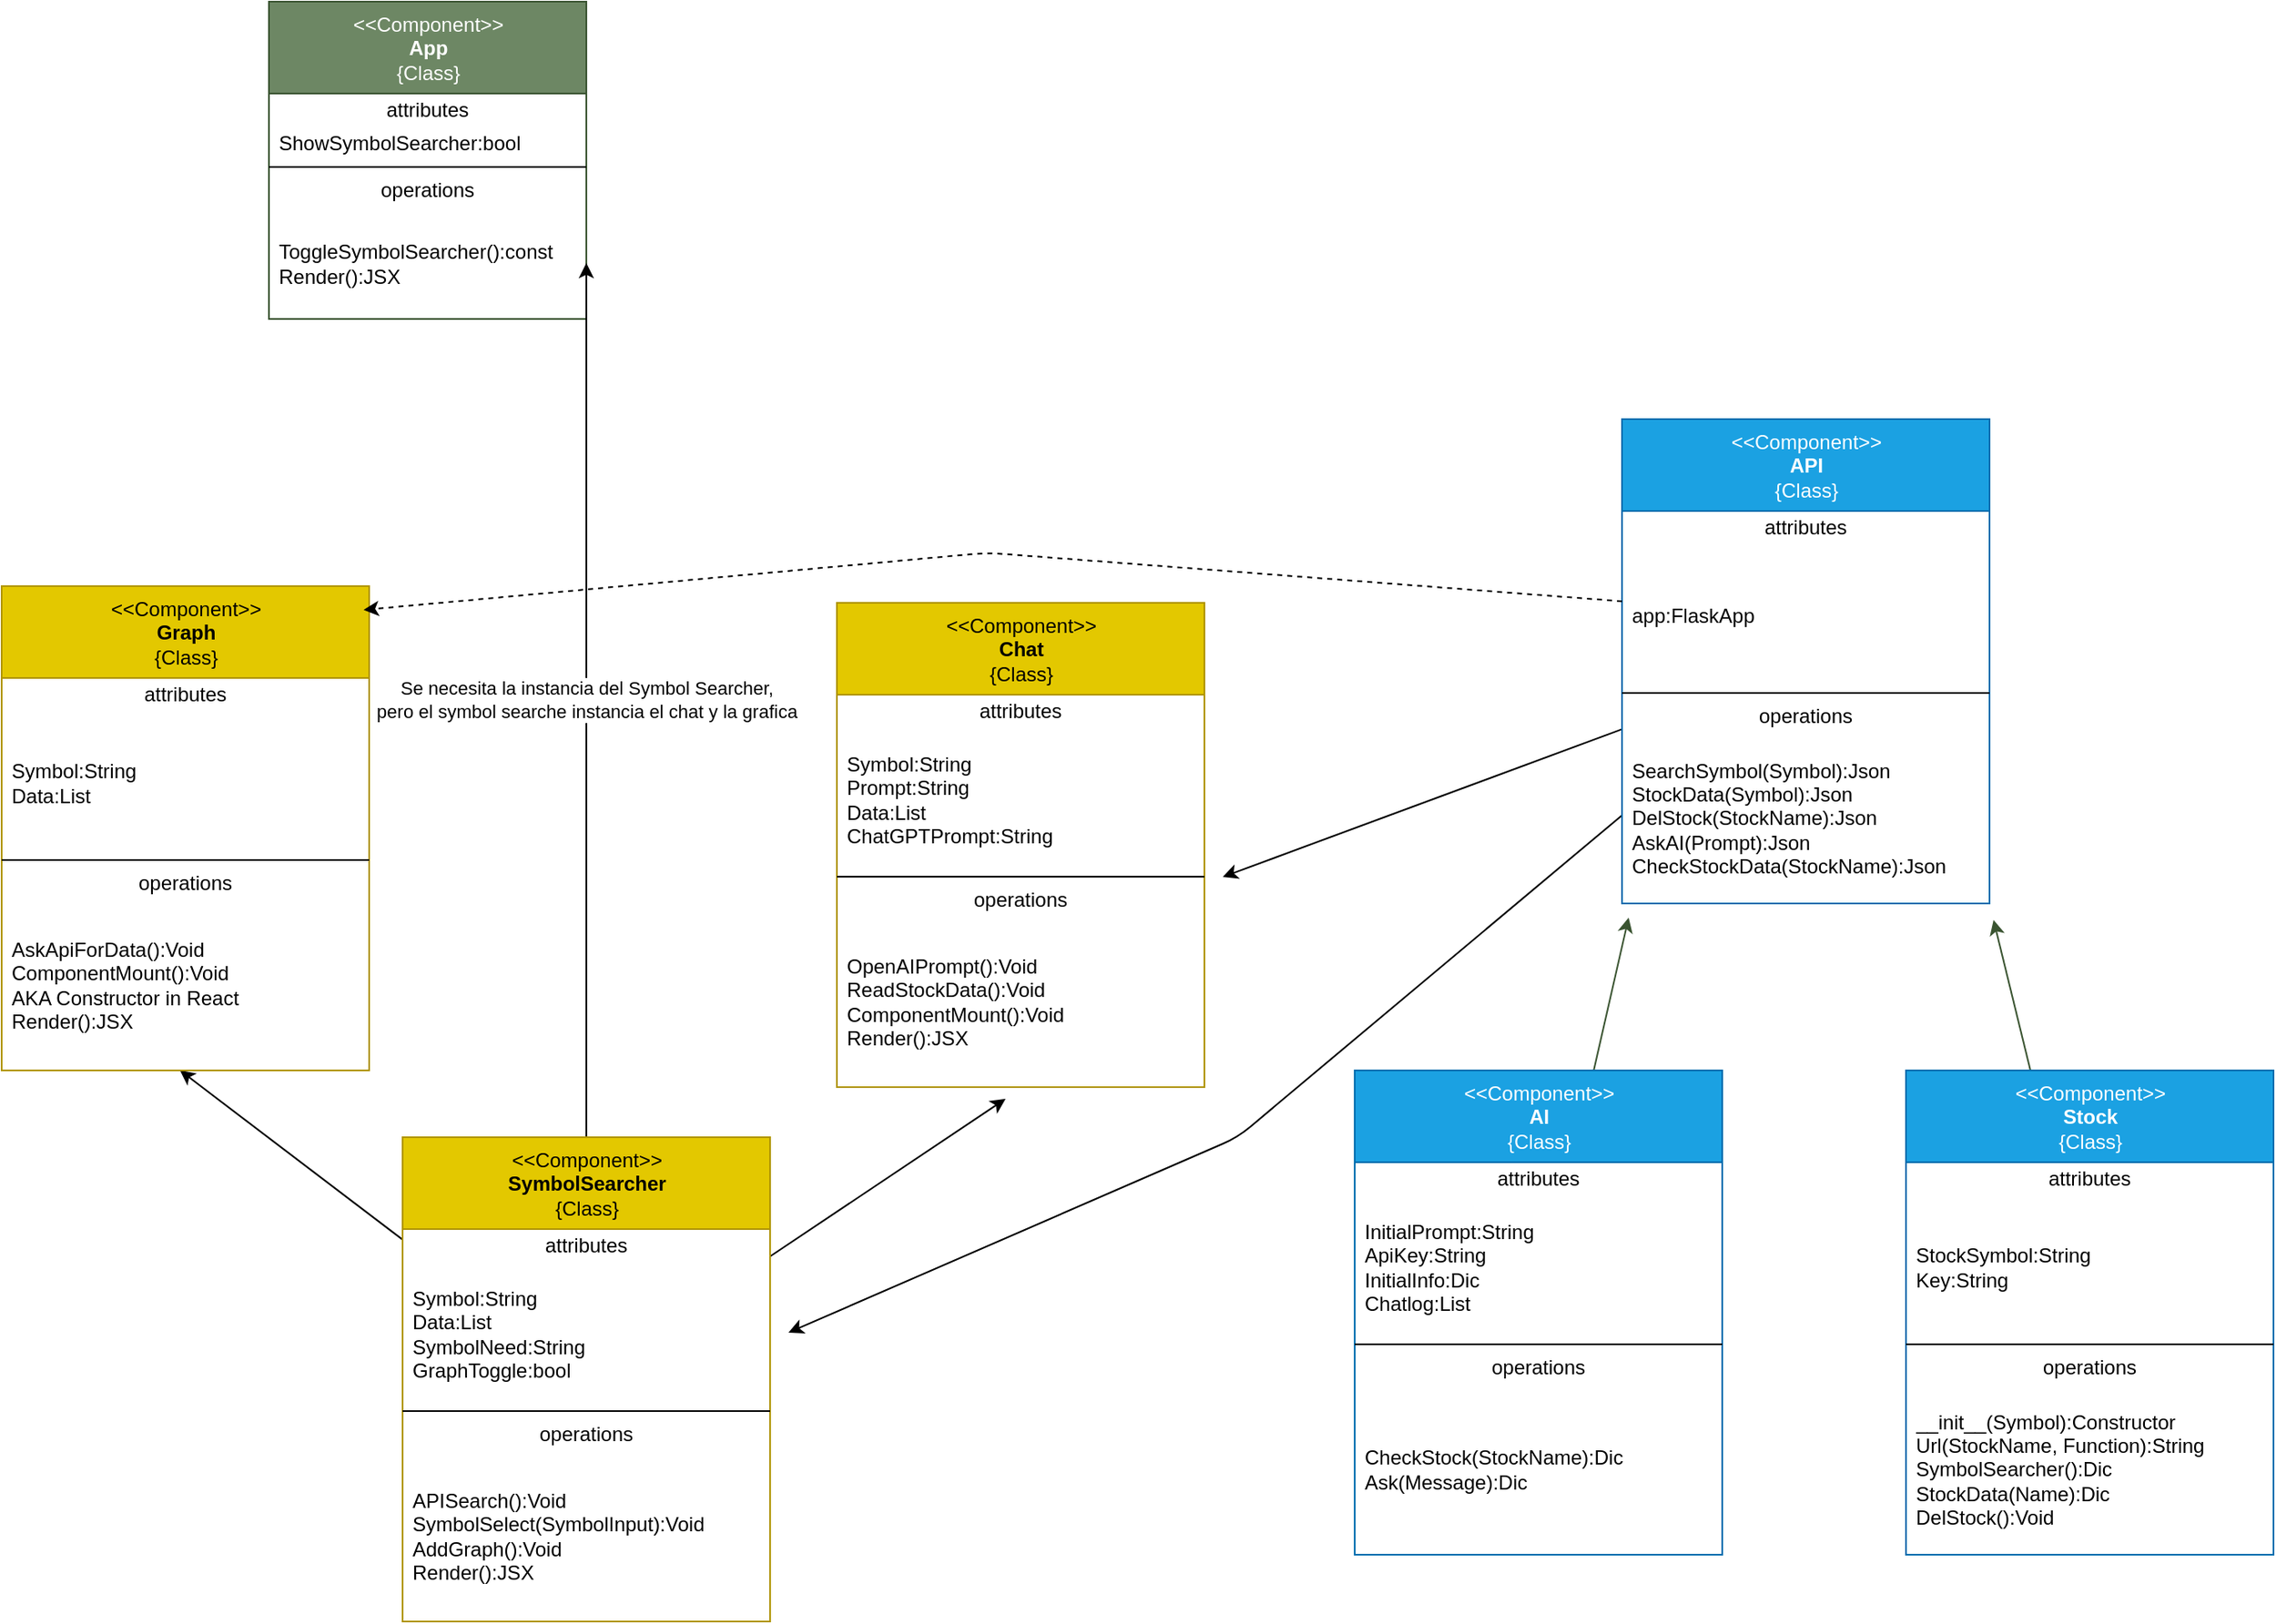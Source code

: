 <mxfile>
    <diagram id="53jAyQgJNuUiN1lp3hTg" name="Page-1">
        <mxGraphModel dx="1689" dy="1113" grid="1" gridSize="10" guides="1" tooltips="1" connect="1" arrows="1" fold="1" page="1" pageScale="1" pageWidth="850" pageHeight="1100" math="0" shadow="0">
            <root>
                <mxCell id="0"/>
                <mxCell id="1" parent="0"/>
                <mxCell id="2" value="&amp;lt;&amp;lt;Component&amp;gt;&amp;gt;&lt;br&gt;&lt;b&gt;App&lt;br&gt;&lt;/b&gt;{Class}" style="swimlane;fontStyle=0;align=center;verticalAlign=top;childLayout=stackLayout;horizontal=1;startSize=55;horizontalStack=0;resizeParent=1;resizeParentMax=0;resizeLast=0;collapsible=0;marginBottom=0;html=1;fillColor=#6d8764;fontColor=#ffffff;strokeColor=#3A5431;" parent="1" vertex="1">
                    <mxGeometry x="200" y="80" width="190" height="190" as="geometry"/>
                </mxCell>
                <mxCell id="3" value="attributes" style="text;html=1;strokeColor=none;fillColor=none;align=center;verticalAlign=middle;spacingLeft=4;spacingRight=4;overflow=hidden;rotatable=0;points=[[0,0.5],[1,0.5]];portConstraint=eastwest;" parent="2" vertex="1">
                    <mxGeometry y="55" width="190" height="20" as="geometry"/>
                </mxCell>
                <mxCell id="4" value="ShowSymbolSearcher:bool" style="text;html=1;strokeColor=none;fillColor=none;align=left;verticalAlign=middle;spacingLeft=4;spacingRight=4;overflow=hidden;rotatable=0;points=[[0,0.5],[1,0.5]];portConstraint=eastwest;" parent="2" vertex="1">
                    <mxGeometry y="75" width="190" height="20" as="geometry"/>
                </mxCell>
                <mxCell id="7" value="" style="line;strokeWidth=1;fillColor=none;align=left;verticalAlign=middle;spacingTop=-1;spacingLeft=3;spacingRight=3;rotatable=0;labelPosition=right;points=[];portConstraint=eastwest;" parent="2" vertex="1">
                    <mxGeometry y="95" width="190" height="8" as="geometry"/>
                </mxCell>
                <mxCell id="8" value="operations" style="text;html=1;strokeColor=none;fillColor=none;align=center;verticalAlign=middle;spacingLeft=4;spacingRight=4;overflow=hidden;rotatable=0;points=[[0,0.5],[1,0.5]];portConstraint=eastwest;" parent="2" vertex="1">
                    <mxGeometry y="103" width="190" height="20" as="geometry"/>
                </mxCell>
                <mxCell id="9" value="ToggleSymbolSearcher():const&lt;br&gt;Render():JSX" style="text;html=1;strokeColor=none;fillColor=none;align=left;verticalAlign=middle;spacingLeft=4;spacingRight=4;overflow=hidden;rotatable=0;points=[[0,0.5],[1,0.5]];portConstraint=eastwest;" parent="2" vertex="1">
                    <mxGeometry y="123" width="190" height="67" as="geometry"/>
                </mxCell>
                <mxCell id="65" style="edgeStyle=none;html=1;entryX=0.485;entryY=0.999;entryDx=0;entryDy=0;entryPerimeter=0;" edge="1" parent="1" source="10" target="31">
                    <mxGeometry relative="1" as="geometry"/>
                </mxCell>
                <mxCell id="66" style="edgeStyle=none;html=1;entryX=0.459;entryY=1.069;entryDx=0;entryDy=0;entryPerimeter=0;" edge="1" parent="1" source="10" target="24">
                    <mxGeometry relative="1" as="geometry"/>
                </mxCell>
                <mxCell id="67" value="Se necesita la instancia del Symbol Searcher,&lt;br&gt;pero el symbol searche instancia el chat y la grafica" style="edgeStyle=none;html=1;entryX=1;entryY=0.5;entryDx=0;entryDy=0;" edge="1" parent="1" source="10" target="9">
                    <mxGeometry relative="1" as="geometry"/>
                </mxCell>
                <mxCell id="10" value="&amp;lt;&amp;lt;Component&amp;gt;&amp;gt;&lt;br&gt;&lt;b&gt;SymbolSearcher&lt;/b&gt;&lt;br&gt;{Class}" style="swimlane;fontStyle=0;align=center;verticalAlign=top;childLayout=stackLayout;horizontal=1;startSize=55;horizontalStack=0;resizeParent=1;resizeParentMax=0;resizeLast=0;collapsible=0;marginBottom=0;html=1;fillColor=#e3c800;fontColor=#000000;strokeColor=#B09500;" parent="1" vertex="1">
                    <mxGeometry x="280" y="760" width="220" height="290" as="geometry"/>
                </mxCell>
                <mxCell id="11" value="attributes" style="text;html=1;strokeColor=none;fillColor=none;align=center;verticalAlign=middle;spacingLeft=4;spacingRight=4;overflow=hidden;rotatable=0;points=[[0,0.5],[1,0.5]];portConstraint=eastwest;" parent="10" vertex="1">
                    <mxGeometry y="55" width="220" height="20" as="geometry"/>
                </mxCell>
                <mxCell id="12" value="Symbol:String&lt;br&gt;Data:List&lt;br&gt;SymbolNeed:String&lt;br&gt;GraphToggle:bool" style="text;html=1;strokeColor=none;fillColor=none;align=left;verticalAlign=middle;spacingLeft=4;spacingRight=4;overflow=hidden;rotatable=0;points=[[0,0.5],[1,0.5]];portConstraint=eastwest;" parent="10" vertex="1">
                    <mxGeometry y="75" width="220" height="85" as="geometry"/>
                </mxCell>
                <mxCell id="15" value="" style="line;strokeWidth=1;fillColor=none;align=left;verticalAlign=middle;spacingTop=-1;spacingLeft=3;spacingRight=3;rotatable=0;labelPosition=right;points=[];portConstraint=eastwest;" parent="10" vertex="1">
                    <mxGeometry y="160" width="220" height="8" as="geometry"/>
                </mxCell>
                <mxCell id="16" value="operations" style="text;html=1;strokeColor=none;fillColor=none;align=center;verticalAlign=middle;spacingLeft=4;spacingRight=4;overflow=hidden;rotatable=0;points=[[0,0.5],[1,0.5]];portConstraint=eastwest;" parent="10" vertex="1">
                    <mxGeometry y="168" width="220" height="20" as="geometry"/>
                </mxCell>
                <mxCell id="17" value="APISearch():Void&lt;br&gt;SymbolSelect(SymbolInput):Void&lt;br&gt;AddGraph():Void&amp;nbsp;&lt;br&gt;Render():JSX" style="text;html=1;strokeColor=none;fillColor=none;align=left;verticalAlign=middle;spacingLeft=4;spacingRight=4;overflow=hidden;rotatable=0;points=[[0,0.5],[1,0.5]];portConstraint=eastwest;" parent="10" vertex="1">
                    <mxGeometry y="188" width="220" height="102" as="geometry"/>
                </mxCell>
                <mxCell id="19" value="&amp;lt;&amp;lt;Component&amp;gt;&amp;gt;&lt;br&gt;&lt;b&gt;Chat&lt;/b&gt;&lt;br&gt;{Class}" style="swimlane;fontStyle=0;align=center;verticalAlign=top;childLayout=stackLayout;horizontal=1;startSize=55;horizontalStack=0;resizeParent=1;resizeParentMax=0;resizeLast=0;collapsible=0;marginBottom=0;html=1;fillColor=#e3c800;fontColor=#000000;strokeColor=#B09500;" parent="1" vertex="1">
                    <mxGeometry x="540" y="440" width="220" height="290" as="geometry"/>
                </mxCell>
                <mxCell id="20" value="attributes" style="text;html=1;strokeColor=none;fillColor=none;align=center;verticalAlign=middle;spacingLeft=4;spacingRight=4;overflow=hidden;rotatable=0;points=[[0,0.5],[1,0.5]];portConstraint=eastwest;" parent="19" vertex="1">
                    <mxGeometry y="55" width="220" height="20" as="geometry"/>
                </mxCell>
                <mxCell id="21" value="Symbol:String&lt;br&gt;Prompt:String&lt;br&gt;Data:List&lt;br&gt;ChatGPTPrompt:String" style="text;html=1;strokeColor=none;fillColor=none;align=left;verticalAlign=middle;spacingLeft=4;spacingRight=4;overflow=hidden;rotatable=0;points=[[0,0.5],[1,0.5]];portConstraint=eastwest;" parent="19" vertex="1">
                    <mxGeometry y="75" width="220" height="85" as="geometry"/>
                </mxCell>
                <mxCell id="22" value="" style="line;strokeWidth=1;fillColor=none;align=left;verticalAlign=middle;spacingTop=-1;spacingLeft=3;spacingRight=3;rotatable=0;labelPosition=right;points=[];portConstraint=eastwest;" parent="19" vertex="1">
                    <mxGeometry y="160" width="220" height="8" as="geometry"/>
                </mxCell>
                <mxCell id="23" value="operations" style="text;html=1;strokeColor=none;fillColor=none;align=center;verticalAlign=middle;spacingLeft=4;spacingRight=4;overflow=hidden;rotatable=0;points=[[0,0.5],[1,0.5]];portConstraint=eastwest;" parent="19" vertex="1">
                    <mxGeometry y="168" width="220" height="20" as="geometry"/>
                </mxCell>
                <mxCell id="24" value="OpenAIPrompt():Void&lt;br&gt;ReadStockData():Void&lt;br&gt;ComponentMount():Void&lt;br&gt;Render():JSX" style="text;html=1;strokeColor=none;fillColor=none;align=left;verticalAlign=middle;spacingLeft=4;spacingRight=4;overflow=hidden;rotatable=0;points=[[0,0.5],[1,0.5]];portConstraint=eastwest;" parent="19" vertex="1">
                    <mxGeometry y="188" width="220" height="102" as="geometry"/>
                </mxCell>
                <mxCell id="26" value="&amp;lt;&amp;lt;Component&amp;gt;&amp;gt;&lt;br&gt;&lt;b&gt;Graph&lt;/b&gt;&lt;br&gt;{Class}" style="swimlane;fontStyle=0;align=center;verticalAlign=top;childLayout=stackLayout;horizontal=1;startSize=55;horizontalStack=0;resizeParent=1;resizeParentMax=0;resizeLast=0;collapsible=0;marginBottom=0;html=1;fillColor=#e3c800;fontColor=#000000;strokeColor=#B09500;" parent="1" vertex="1">
                    <mxGeometry x="40" y="430" width="220" height="290" as="geometry"/>
                </mxCell>
                <mxCell id="27" value="attributes" style="text;html=1;strokeColor=none;fillColor=none;align=center;verticalAlign=middle;spacingLeft=4;spacingRight=4;overflow=hidden;rotatable=0;points=[[0,0.5],[1,0.5]];portConstraint=eastwest;" parent="26" vertex="1">
                    <mxGeometry y="55" width="220" height="20" as="geometry"/>
                </mxCell>
                <mxCell id="28" value="Symbol:String&lt;br&gt;Data:List" style="text;html=1;strokeColor=none;fillColor=none;align=left;verticalAlign=middle;spacingLeft=4;spacingRight=4;overflow=hidden;rotatable=0;points=[[0,0.5],[1,0.5]];portConstraint=eastwest;" parent="26" vertex="1">
                    <mxGeometry y="75" width="220" height="85" as="geometry"/>
                </mxCell>
                <mxCell id="29" value="" style="line;strokeWidth=1;fillColor=none;align=left;verticalAlign=middle;spacingTop=-1;spacingLeft=3;spacingRight=3;rotatable=0;labelPosition=right;points=[];portConstraint=eastwest;" parent="26" vertex="1">
                    <mxGeometry y="160" width="220" height="8" as="geometry"/>
                </mxCell>
                <mxCell id="30" value="operations" style="text;html=1;strokeColor=none;fillColor=none;align=center;verticalAlign=middle;spacingLeft=4;spacingRight=4;overflow=hidden;rotatable=0;points=[[0,0.5],[1,0.5]];portConstraint=eastwest;" parent="26" vertex="1">
                    <mxGeometry y="168" width="220" height="20" as="geometry"/>
                </mxCell>
                <mxCell id="31" value="AskApiForData():Void&lt;br&gt;ComponentMount():Void &lt;br&gt;AKA Constructor in React&lt;br&gt;Render():JSX" style="text;html=1;strokeColor=none;fillColor=none;align=left;verticalAlign=middle;spacingLeft=4;spacingRight=4;overflow=hidden;rotatable=0;points=[[0,0.5],[1,0.5]];portConstraint=eastwest;" parent="26" vertex="1">
                    <mxGeometry y="188" width="220" height="102" as="geometry"/>
                </mxCell>
                <mxCell id="68" style="edgeStyle=none;html=1;entryX=1.05;entryY=-0.193;entryDx=0;entryDy=0;entryPerimeter=0;" edge="1" parent="1" source="33" target="23">
                    <mxGeometry relative="1" as="geometry"/>
                </mxCell>
                <mxCell id="69" style="edgeStyle=none;html=1;entryX=1.05;entryY=0.494;entryDx=0;entryDy=0;entryPerimeter=0;" edge="1" parent="1" source="33" target="12">
                    <mxGeometry relative="1" as="geometry">
                        <Array as="points">
                            <mxPoint x="780" y="760"/>
                        </Array>
                    </mxGeometry>
                </mxCell>
                <mxCell id="33" value="&amp;lt;&amp;lt;Component&amp;gt;&amp;gt;&lt;br&gt;&lt;b&gt;API&lt;/b&gt;&lt;br&gt;{Class}" style="swimlane;fontStyle=0;align=center;verticalAlign=top;childLayout=stackLayout;horizontal=1;startSize=55;horizontalStack=0;resizeParent=1;resizeParentMax=0;resizeLast=0;collapsible=0;marginBottom=0;html=1;fillColor=#1ba1e2;fontColor=#ffffff;strokeColor=#006EAF;" parent="1" vertex="1">
                    <mxGeometry x="1010" y="330" width="220" height="290" as="geometry"/>
                </mxCell>
                <mxCell id="34" value="attributes" style="text;html=1;strokeColor=none;fillColor=none;align=center;verticalAlign=middle;spacingLeft=4;spacingRight=4;overflow=hidden;rotatable=0;points=[[0,0.5],[1,0.5]];portConstraint=eastwest;" parent="33" vertex="1">
                    <mxGeometry y="55" width="220" height="20" as="geometry"/>
                </mxCell>
                <mxCell id="35" value="app:FlaskApp" style="text;html=1;strokeColor=none;fillColor=none;align=left;verticalAlign=middle;spacingLeft=4;spacingRight=4;overflow=hidden;rotatable=0;points=[[0,0.5],[1,0.5]];portConstraint=eastwest;" parent="33" vertex="1">
                    <mxGeometry y="75" width="220" height="85" as="geometry"/>
                </mxCell>
                <mxCell id="36" value="" style="line;strokeWidth=1;fillColor=none;align=left;verticalAlign=middle;spacingTop=-1;spacingLeft=3;spacingRight=3;rotatable=0;labelPosition=right;points=[];portConstraint=eastwest;" parent="33" vertex="1">
                    <mxGeometry y="160" width="220" height="8" as="geometry"/>
                </mxCell>
                <mxCell id="37" value="operations" style="text;html=1;strokeColor=none;fillColor=none;align=center;verticalAlign=middle;spacingLeft=4;spacingRight=4;overflow=hidden;rotatable=0;points=[[0,0.5],[1,0.5]];portConstraint=eastwest;" parent="33" vertex="1">
                    <mxGeometry y="168" width="220" height="20" as="geometry"/>
                </mxCell>
                <mxCell id="38" value="SearchSymbol(Symbol):Json&lt;br&gt;StockData(Symbol):Json&lt;br&gt;DelStock(StockName):Json&lt;br&gt;AskAI(Prompt):Json&lt;br&gt;CheckStockData(StockName):Json" style="text;html=1;strokeColor=none;fillColor=none;align=left;verticalAlign=middle;spacingLeft=4;spacingRight=4;overflow=hidden;rotatable=0;points=[[0,0.5],[1,0.5]];portConstraint=eastwest;" parent="33" vertex="1">
                    <mxGeometry y="188" width="220" height="102" as="geometry"/>
                </mxCell>
                <mxCell id="59" style="edgeStyle=none;html=1;entryX=0.018;entryY=1.083;entryDx=0;entryDy=0;entryPerimeter=0;fillColor=#6d8764;strokeColor=#3A5431;" parent="1" source="39" target="38" edge="1">
                    <mxGeometry relative="1" as="geometry"/>
                </mxCell>
                <mxCell id="39" value="&amp;lt;&amp;lt;Component&amp;gt;&amp;gt;&lt;br&gt;&lt;b&gt;AI&lt;/b&gt;&lt;br&gt;{Class}" style="swimlane;fontStyle=0;align=center;verticalAlign=top;childLayout=stackLayout;horizontal=1;startSize=55;horizontalStack=0;resizeParent=1;resizeParentMax=0;resizeLast=0;collapsible=0;marginBottom=0;html=1;fillColor=#1ba1e2;fontColor=#ffffff;strokeColor=#006EAF;" parent="1" vertex="1">
                    <mxGeometry x="850" y="720" width="220" height="290" as="geometry"/>
                </mxCell>
                <mxCell id="40" value="attributes" style="text;html=1;strokeColor=none;fillColor=none;align=center;verticalAlign=middle;spacingLeft=4;spacingRight=4;overflow=hidden;rotatable=0;points=[[0,0.5],[1,0.5]];portConstraint=eastwest;" parent="39" vertex="1">
                    <mxGeometry y="55" width="220" height="20" as="geometry"/>
                </mxCell>
                <mxCell id="41" value="InitialPrompt:String&lt;br&gt;ApiKey:String&lt;br&gt;InitialInfo:Dic&lt;br&gt;Chatlog:List" style="text;html=1;strokeColor=none;fillColor=none;align=left;verticalAlign=middle;spacingLeft=4;spacingRight=4;overflow=hidden;rotatable=0;points=[[0,0.5],[1,0.5]];portConstraint=eastwest;" parent="39" vertex="1">
                    <mxGeometry y="75" width="220" height="85" as="geometry"/>
                </mxCell>
                <mxCell id="42" value="" style="line;strokeWidth=1;fillColor=none;align=left;verticalAlign=middle;spacingTop=-1;spacingLeft=3;spacingRight=3;rotatable=0;labelPosition=right;points=[];portConstraint=eastwest;" parent="39" vertex="1">
                    <mxGeometry y="160" width="220" height="8" as="geometry"/>
                </mxCell>
                <mxCell id="43" value="operations" style="text;html=1;strokeColor=none;fillColor=none;align=center;verticalAlign=middle;spacingLeft=4;spacingRight=4;overflow=hidden;rotatable=0;points=[[0,0.5],[1,0.5]];portConstraint=eastwest;" parent="39" vertex="1">
                    <mxGeometry y="168" width="220" height="20" as="geometry"/>
                </mxCell>
                <mxCell id="44" value="CheckStock(StockName):Dic&lt;br&gt;Ask(Message):Dic" style="text;html=1;strokeColor=none;fillColor=none;align=left;verticalAlign=middle;spacingLeft=4;spacingRight=4;overflow=hidden;rotatable=0;points=[[0,0.5],[1,0.5]];portConstraint=eastwest;" parent="39" vertex="1">
                    <mxGeometry y="188" width="220" height="102" as="geometry"/>
                </mxCell>
                <mxCell id="60" style="edgeStyle=none;html=1;entryX=1.011;entryY=1.097;entryDx=0;entryDy=0;entryPerimeter=0;fillColor=#6d8764;strokeColor=#3A5431;" parent="1" source="45" target="38" edge="1">
                    <mxGeometry relative="1" as="geometry"/>
                </mxCell>
                <mxCell id="45" value="&amp;lt;&amp;lt;Component&amp;gt;&amp;gt;&lt;br&gt;&lt;b&gt;Stock&lt;/b&gt;&lt;br&gt;{Class}" style="swimlane;fontStyle=0;align=center;verticalAlign=top;childLayout=stackLayout;horizontal=1;startSize=55;horizontalStack=0;resizeParent=1;resizeParentMax=0;resizeLast=0;collapsible=0;marginBottom=0;html=1;fillColor=#1ba1e2;fontColor=#ffffff;strokeColor=#006EAF;" parent="1" vertex="1">
                    <mxGeometry x="1180" y="720" width="220" height="290" as="geometry"/>
                </mxCell>
                <mxCell id="46" value="attributes" style="text;html=1;strokeColor=none;fillColor=none;align=center;verticalAlign=middle;spacingLeft=4;spacingRight=4;overflow=hidden;rotatable=0;points=[[0,0.5],[1,0.5]];portConstraint=eastwest;" parent="45" vertex="1">
                    <mxGeometry y="55" width="220" height="20" as="geometry"/>
                </mxCell>
                <mxCell id="47" value="StockSymbol:String&lt;br&gt;Key:String" style="text;html=1;strokeColor=none;fillColor=none;align=left;verticalAlign=middle;spacingLeft=4;spacingRight=4;overflow=hidden;rotatable=0;points=[[0,0.5],[1,0.5]];portConstraint=eastwest;" parent="45" vertex="1">
                    <mxGeometry y="75" width="220" height="85" as="geometry"/>
                </mxCell>
                <mxCell id="48" value="" style="line;strokeWidth=1;fillColor=none;align=left;verticalAlign=middle;spacingTop=-1;spacingLeft=3;spacingRight=3;rotatable=0;labelPosition=right;points=[];portConstraint=eastwest;" parent="45" vertex="1">
                    <mxGeometry y="160" width="220" height="8" as="geometry"/>
                </mxCell>
                <mxCell id="49" value="operations" style="text;html=1;strokeColor=none;fillColor=none;align=center;verticalAlign=middle;spacingLeft=4;spacingRight=4;overflow=hidden;rotatable=0;points=[[0,0.5],[1,0.5]];portConstraint=eastwest;" parent="45" vertex="1">
                    <mxGeometry y="168" width="220" height="20" as="geometry"/>
                </mxCell>
                <mxCell id="50" value="__init__(Symbol):Constructor&lt;br&gt;Url(StockName, Function):String&lt;br&gt;SymbolSearcher():Dic&lt;br&gt;StockData(Name):Dic&lt;br&gt;DelStock():Void" style="text;html=1;strokeColor=none;fillColor=none;align=left;verticalAlign=middle;spacingLeft=4;spacingRight=4;overflow=hidden;rotatable=0;points=[[0,0.5],[1,0.5]];portConstraint=eastwest;" parent="45" vertex="1">
                    <mxGeometry y="188" width="220" height="102" as="geometry"/>
                </mxCell>
                <mxCell id="70" style="edgeStyle=none;html=1;entryX=0.985;entryY=0.049;entryDx=0;entryDy=0;entryPerimeter=0;dashed=1;" edge="1" parent="1" source="35" target="26">
                    <mxGeometry relative="1" as="geometry">
                        <Array as="points">
                            <mxPoint x="630" y="410"/>
                        </Array>
                    </mxGeometry>
                </mxCell>
            </root>
        </mxGraphModel>
    </diagram>
</mxfile>